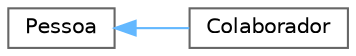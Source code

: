 digraph "Graphical Class Hierarchy"
{
 // INTERACTIVE_SVG=YES
 // LATEX_PDF_SIZE
  bgcolor="transparent";
  edge [fontname=Helvetica,fontsize=10,labelfontname=Helvetica,labelfontsize=10];
  node [fontname=Helvetica,fontsize=10,shape=box,height=0.2,width=0.4];
  rankdir="LR";
  Node0 [id="Node000000",label="Pessoa",height=0.2,width=0.4,color="grey40", fillcolor="white", style="filled",URL="$d5/d57/class_pessoa.html",tooltip="Classe base que representa uma Pessoa."];
  Node0 -> Node1 [id="edge3_Node000000_Node000001",dir="back",color="steelblue1",style="solid",tooltip=" "];
  Node1 [id="Node000001",label="Colaborador",height=0.2,width=0.4,color="grey40", fillcolor="white", style="filled",URL="$dc/dd3/class_colaborador.html",tooltip="Classe que representa um Colaborador, derivada da classe Pessoa."];
}
